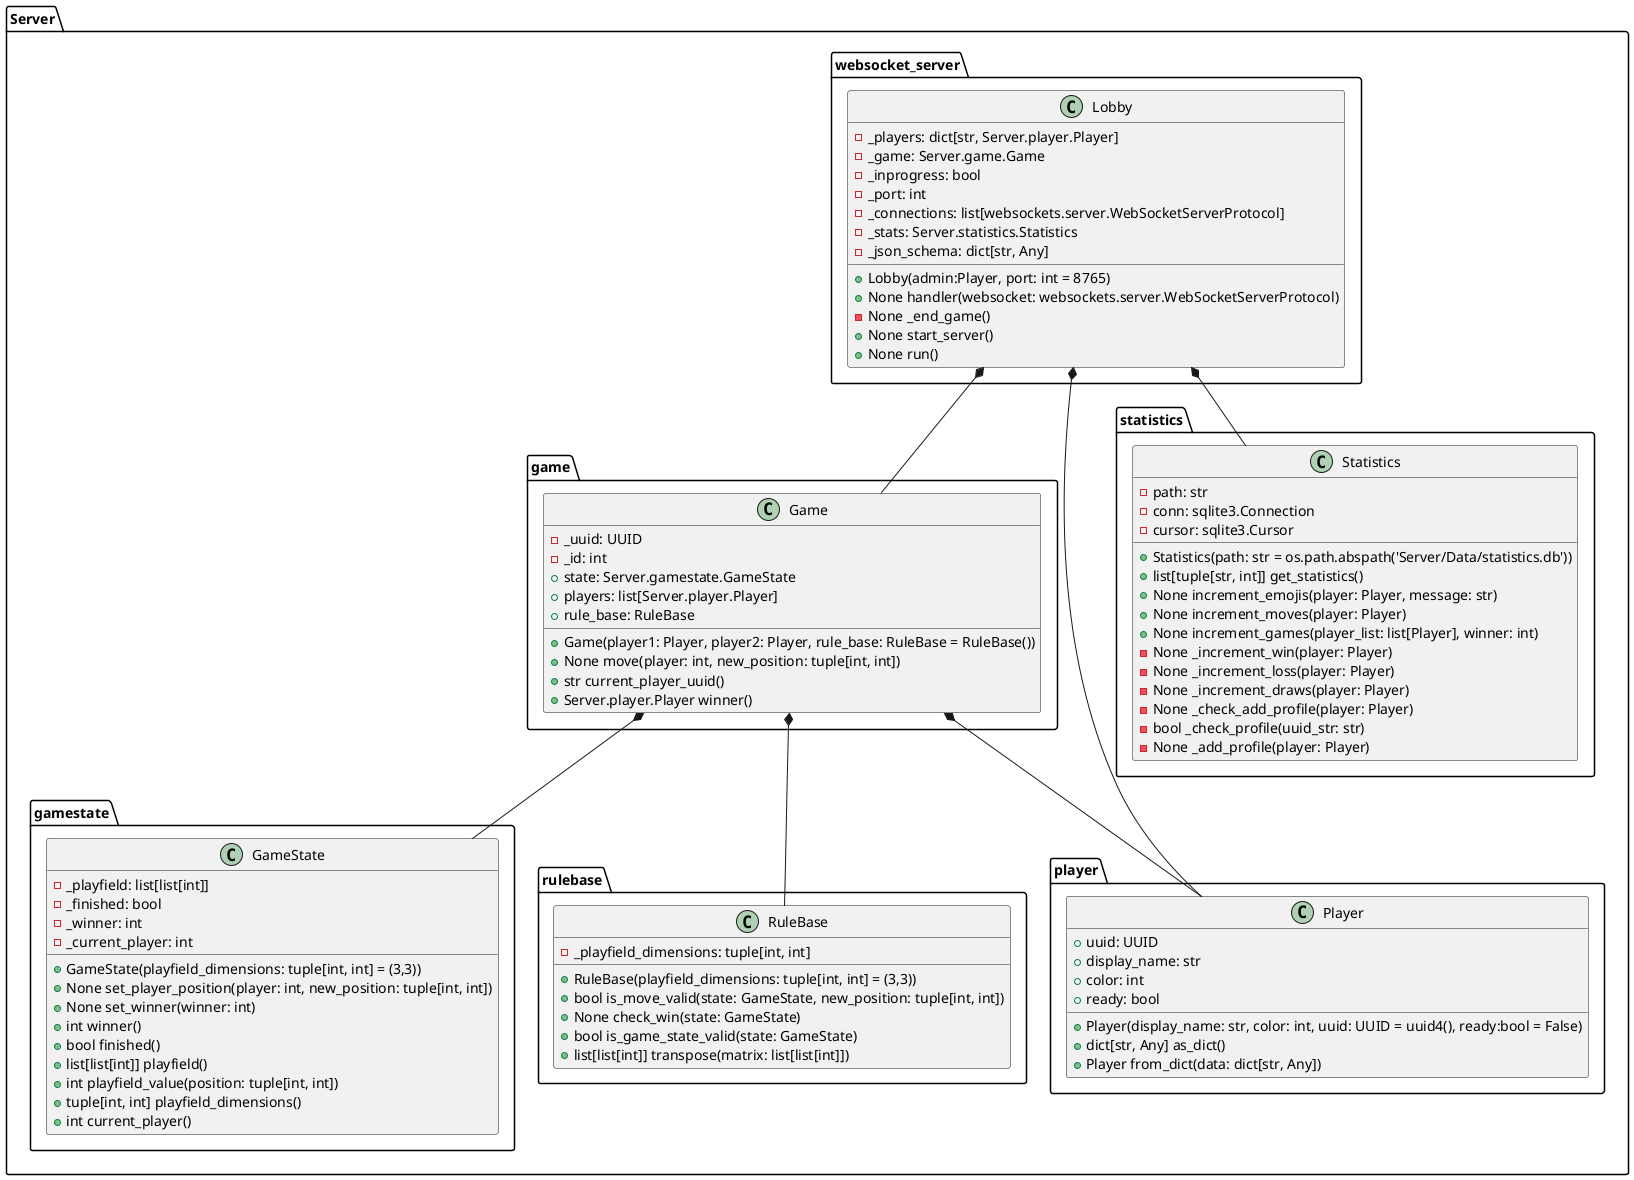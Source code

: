 @startuml Server
!pragma useIntermediatePackages false

class Server.game.Game {
    - _uuid: UUID
    - _id: int
    + state: Server.gamestate.GameState
    + players: list[Server.player.Player]
    + rule_base: RuleBase

    + Game(player1: Player, player2: Player, rule_base: RuleBase = RuleBase())
    + None move(player: int, new_position: tuple[int, int])
    + str current_player_uuid()
    + Server.player.Player winner()
}
class Server.gamestate.GameState {
    - _playfield: list[list[int]]
    - _finished: bool 
    - _winner: int 
    - _current_player: int 

    + GameState(playfield_dimensions: tuple[int, int] = (3,3))
    + None set_player_position(player: int, new_position: tuple[int, int])
    + None set_winner(winner: int)
    + int winner()
    + bool finished()
    + list[list[int]] playfield()
    + int playfield_value(position: tuple[int, int])
    + tuple[int, int] playfield_dimensions()
    + int current_player()
}
class Server.player.Player {
  + uuid: UUID
  + display_name: str
  + color: int
  + ready: bool

  + Player(display_name: str, color: int, uuid: UUID = uuid4(), ready:bool = False)
  + dict[str, Any] as_dict()
  + Player from_dict(data: dict[str, Any])
}
class Server.rulebase.RuleBase {
  - _playfield_dimensions: tuple[int, int]

    + RuleBase(playfield_dimensions: tuple[int, int] = (3,3))
    + bool is_move_valid(state: GameState, new_position: tuple[int, int])
    + None check_win(state: GameState)
    + bool is_game_state_valid(state: GameState)
    + list[list[int]] transpose(matrix: list[list[int]])
}
class Server.websocket_server.Lobby {
  - _players: dict[str, Server.player.Player]
  - _game: Server.game.Game
  - _inprogress: bool
  - _port: int
  - _connections: list[websockets.server.WebSocketServerProtocol]
  - _stats: Server.statistics.Statistics
  - _json_schema: dict[str, Any]

  + Lobby(admin:Player, port: int = 8765)
  + None handler(websocket: websockets.server.WebSocketServerProtocol)
  - None _end_game()
  + None start_server()
  + None run()
}
class Server.statistics.Statistics {
  - path: str
  - conn: sqlite3.Connection
  - cursor: sqlite3.Cursor

    + Statistics(path: str = os.path.abspath('Server/Data/statistics.db'))
    + list[tuple[str, int]] get_statistics()
    + None increment_emojis(player: Player, message: str)
    + None increment_moves(player: Player)
    + None increment_games(player_list: list[Player], winner: int)
    - None _increment_win(player: Player)
    - None _increment_loss(player: Player)
    - None _increment_draws(player: Player)
    - None _check_add_profile(player: Player)
    - bool _check_profile(uuid_str: str)
    - None _add_profile(player: Player)
}
Server.game.Game *-- Server.rulebase.RuleBase
Server.game.Game *-- Server.gamestate.GameState
Server.game.Game *-- Server.player.Player
Server.websocket_server.Lobby *-- Server.game.Game
Server.websocket_server.Lobby *-- Server.statistics.Statistics
Server.websocket_server.Lobby *-- Server.player.Player
@enduml

